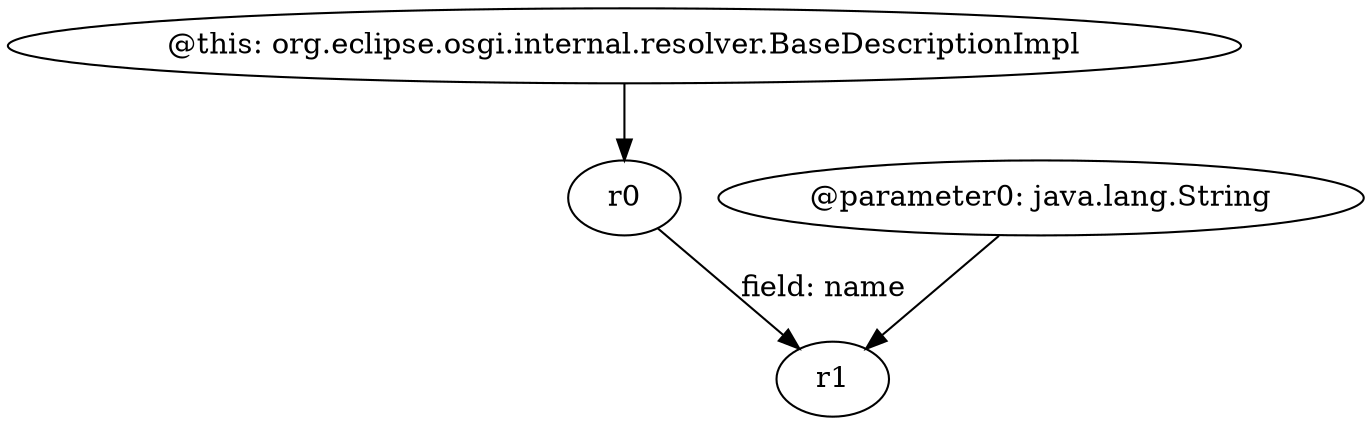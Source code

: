 digraph g {
0[label="@this: org.eclipse.osgi.internal.resolver.BaseDescriptionImpl"]
1[label="r0"]
0->1[label=""]
2[label="@parameter0: java.lang.String"]
3[label="r1"]
2->3[label=""]
1->3[label="field: name"]
}